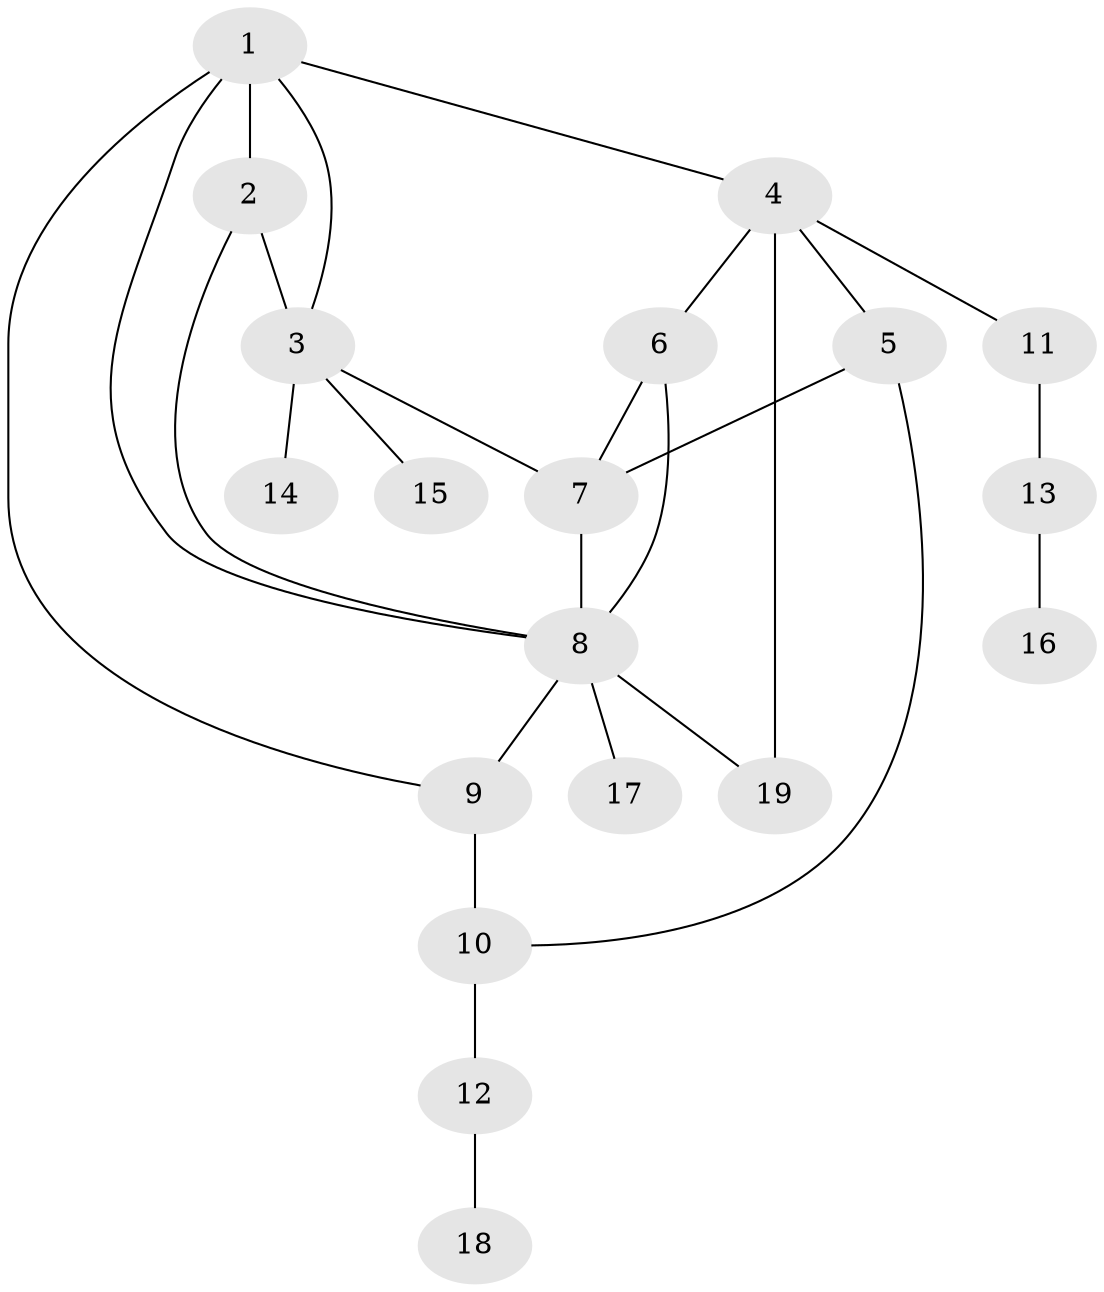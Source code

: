 // original degree distribution, {5: 0.06349206349206349, 3: 0.06349206349206349, 9: 0.031746031746031744, 2: 0.15873015873015872, 7: 0.031746031746031744, 10: 0.015873015873015872, 4: 0.07936507936507936, 6: 0.015873015873015872, 1: 0.5396825396825397}
// Generated by graph-tools (version 1.1) at 2025/52/03/04/25 22:52:38]
// undirected, 19 vertices, 27 edges
graph export_dot {
  node [color=gray90,style=filled];
  1;
  2;
  3;
  4;
  5;
  6;
  7;
  8;
  9;
  10;
  11;
  12;
  13;
  14;
  15;
  16;
  17;
  18;
  19;
  1 -- 2 [weight=2.0];
  1 -- 3 [weight=1.0];
  1 -- 4 [weight=2.0];
  1 -- 8 [weight=1.0];
  1 -- 9 [weight=1.0];
  2 -- 3 [weight=2.0];
  2 -- 8 [weight=1.0];
  3 -- 7 [weight=1.0];
  3 -- 14 [weight=1.0];
  3 -- 15 [weight=1.0];
  4 -- 5 [weight=2.0];
  4 -- 6 [weight=1.0];
  4 -- 11 [weight=1.0];
  4 -- 19 [weight=1.0];
  5 -- 7 [weight=1.0];
  5 -- 10 [weight=1.0];
  6 -- 7 [weight=1.0];
  6 -- 8 [weight=2.0];
  7 -- 8 [weight=1.0];
  8 -- 9 [weight=2.0];
  8 -- 17 [weight=1.0];
  8 -- 19 [weight=1.0];
  9 -- 10 [weight=2.0];
  10 -- 12 [weight=1.0];
  11 -- 13 [weight=2.0];
  12 -- 18 [weight=1.0];
  13 -- 16 [weight=1.0];
}
